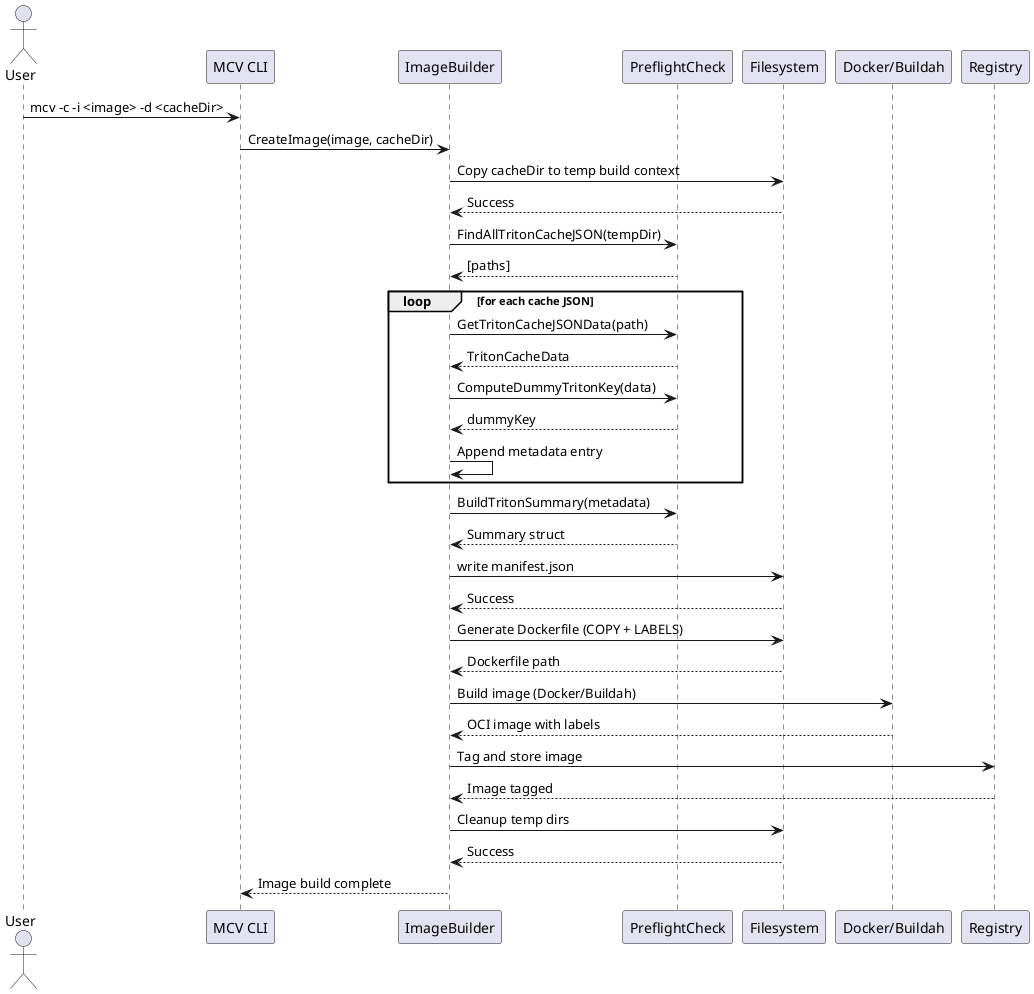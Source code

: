 @startuml
actor User
participant "MCV CLI" as CLI
participant "ImageBuilder" as Builder
participant "PreflightCheck" as Check
participant "Filesystem" as FS
participant "Docker/Buildah" as Backend
participant "Registry" as Registry

User -> CLI : mcv -c -i <image> -d <cacheDir>
CLI -> Builder : CreateImage(image, cacheDir)

Builder -> FS : Copy cacheDir to temp build context
FS --> Builder : Success

Builder -> Check : FindAllTritonCacheJSON(tempDir)
Check --> Builder : [paths]

loop for each cache JSON
    Builder -> Check : GetTritonCacheJSONData(path)
    Check --> Builder : TritonCacheData

    Builder -> Check : ComputeDummyTritonKey(data)
    Check --> Builder : dummyKey

    Builder -> Builder : Append metadata entry
end

Builder -> Check : BuildTritonSummary(metadata)
Check --> Builder : Summary struct

Builder -> FS : write manifest.json
FS --> Builder : Success

Builder -> FS : Generate Dockerfile (COPY + LABELS)
FS --> Builder : Dockerfile path

Builder -> Backend : Build image (Docker/Buildah)
Backend --> Builder : OCI image with labels

Builder -> Registry : Tag and store image
Registry --> Builder : Image tagged

Builder -> FS : Cleanup temp dirs
FS --> Builder : Success

Builder --> CLI : Image build complete
@enduml
